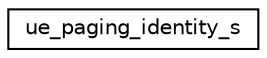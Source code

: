 digraph "Graphical Class Hierarchy"
{
 // LATEX_PDF_SIZE
  edge [fontname="Helvetica",fontsize="10",labelfontname="Helvetica",labelfontsize="10"];
  node [fontname="Helvetica",fontsize="10",shape=record];
  rankdir="LR";
  Node0 [label="ue_paging_identity_s",height=0.2,width=0.4,color="black", fillcolor="white", style="filled",URL="$structue__paging__identity__s.html",tooltip=" "];
}
